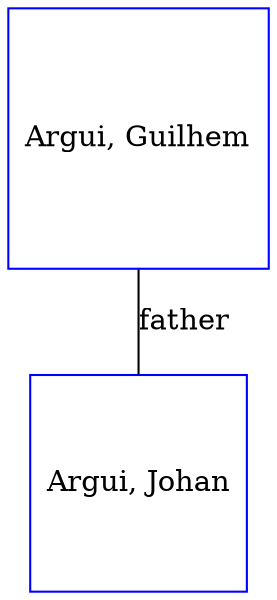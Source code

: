 digraph D {
    edge [dir=none];    node [shape=box];    "018681"   [label="Argui, Guilhem", shape=box, regular=1, color="blue"] ;
"018680"   [label="Argui, Johan", shape=box, regular=1, color="blue"] ;
018681->018680 [label="father",arrowsize=0.0]; 
}